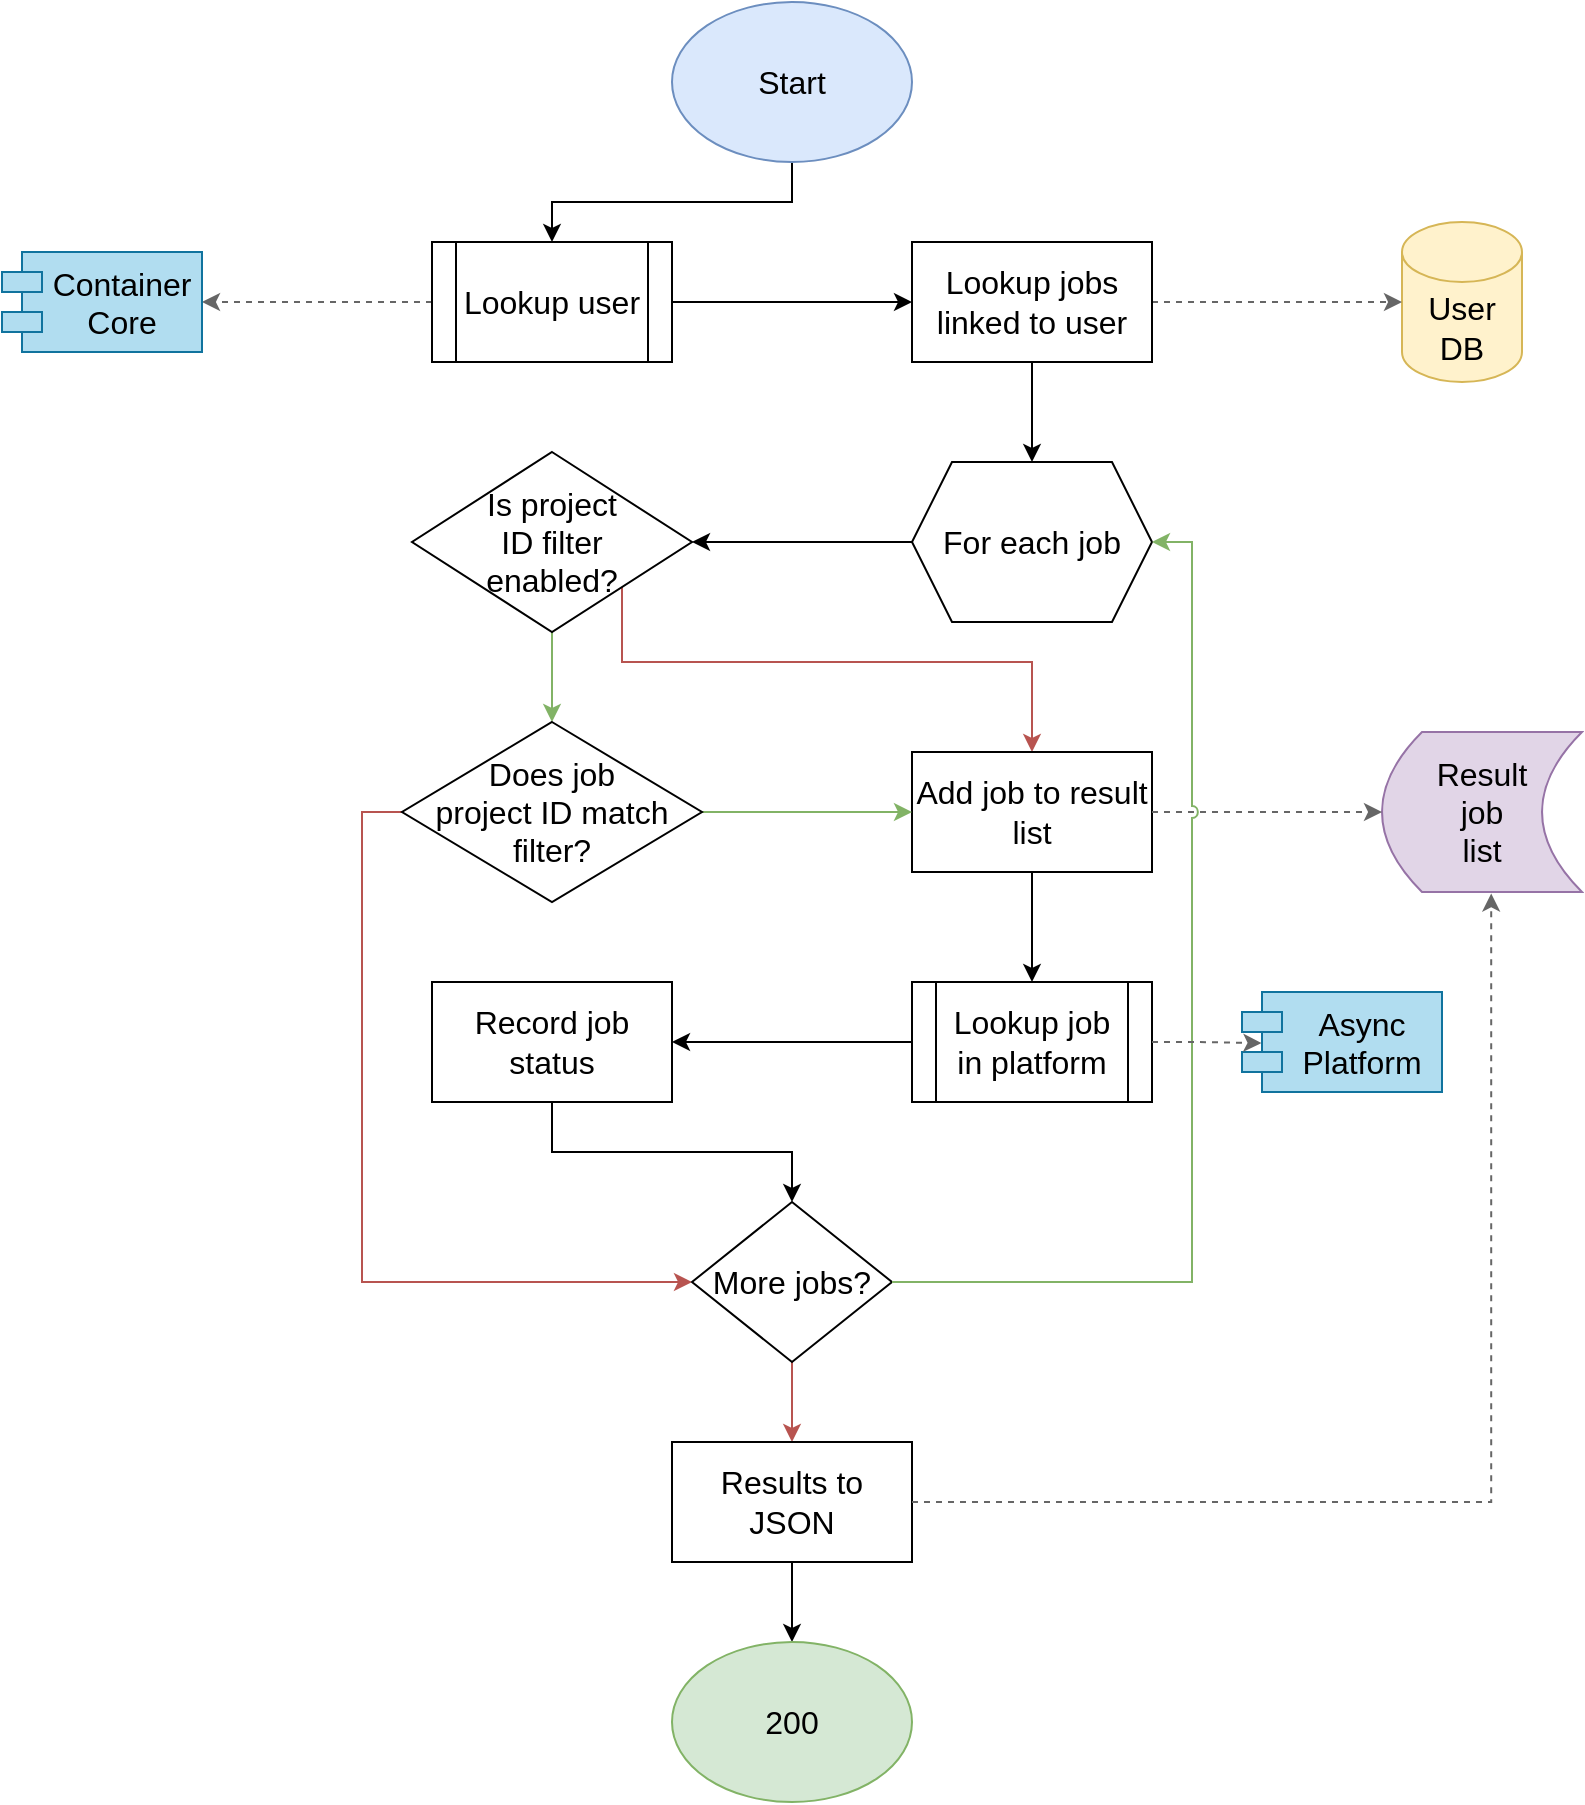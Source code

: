 <mxfile version="20.6.0" type="device"><diagram id="GTF3e8uNl6IzzknXnbbq" name="Page-1"><mxGraphModel dx="1910" dy="1056" grid="1" gridSize="10" guides="1" tooltips="1" connect="1" arrows="1" fold="1" page="1" pageScale="1" pageWidth="850" pageHeight="1100" math="0" shadow="0"><root><mxCell id="0"/><mxCell id="1" parent="0"/><mxCell id="ARR8MKOQrqhYIIM9Qxc1-23" style="edgeStyle=orthogonalEdgeStyle;rounded=0;orthogonalLoop=1;jettySize=auto;html=1;exitX=0.5;exitY=1;exitDx=0;exitDy=0;entryX=0.5;entryY=0;entryDx=0;entryDy=0;strokeColor=#000000;fontSize=16;" edge="1" parent="1" source="ARR8MKOQrqhYIIM9Qxc1-1" target="ARR8MKOQrqhYIIM9Qxc1-2"><mxGeometry relative="1" as="geometry"/></mxCell><mxCell id="ARR8MKOQrqhYIIM9Qxc1-1" value="Start" style="ellipse;whiteSpace=wrap;html=1;fontSize=16;fillColor=#dae8fc;strokeColor=#6c8ebf;" vertex="1" parent="1"><mxGeometry x="365" width="120" height="80" as="geometry"/></mxCell><mxCell id="ARR8MKOQrqhYIIM9Qxc1-25" style="edgeStyle=orthogonalEdgeStyle;rounded=0;orthogonalLoop=1;jettySize=auto;html=1;entryX=1;entryY=0.5;entryDx=0;entryDy=0;dashed=1;strokeColor=#666666;fontSize=16;" edge="1" parent="1" source="ARR8MKOQrqhYIIM9Qxc1-2" target="ARR8MKOQrqhYIIM9Qxc1-24"><mxGeometry relative="1" as="geometry"/></mxCell><mxCell id="ARR8MKOQrqhYIIM9Qxc1-29" style="edgeStyle=orthogonalEdgeStyle;rounded=0;orthogonalLoop=1;jettySize=auto;html=1;strokeColor=#000000;fontSize=16;" edge="1" parent="1" source="ARR8MKOQrqhYIIM9Qxc1-2" target="ARR8MKOQrqhYIIM9Qxc1-4"><mxGeometry relative="1" as="geometry"/></mxCell><mxCell id="ARR8MKOQrqhYIIM9Qxc1-2" value="Lookup user" style="shape=process;whiteSpace=wrap;html=1;backgroundOutline=1;fontSize=16;" vertex="1" parent="1"><mxGeometry x="245" y="120" width="120" height="60" as="geometry"/></mxCell><mxCell id="ARR8MKOQrqhYIIM9Qxc1-3" value="User&lt;br&gt;DB" style="shape=cylinder3;whiteSpace=wrap;html=1;boundedLbl=1;backgroundOutline=1;size=15;fontSize=16;fillColor=#fff2cc;strokeColor=#d6b656;" vertex="1" parent="1"><mxGeometry x="730" y="110" width="60" height="80" as="geometry"/></mxCell><mxCell id="ARR8MKOQrqhYIIM9Qxc1-28" style="edgeStyle=orthogonalEdgeStyle;rounded=0;orthogonalLoop=1;jettySize=auto;html=1;entryX=0;entryY=0.5;entryDx=0;entryDy=0;entryPerimeter=0;dashed=1;strokeColor=#666666;fontSize=16;" edge="1" parent="1" source="ARR8MKOQrqhYIIM9Qxc1-4" target="ARR8MKOQrqhYIIM9Qxc1-3"><mxGeometry relative="1" as="geometry"/></mxCell><mxCell id="ARR8MKOQrqhYIIM9Qxc1-30" style="edgeStyle=orthogonalEdgeStyle;rounded=0;orthogonalLoop=1;jettySize=auto;html=1;exitX=0.5;exitY=1;exitDx=0;exitDy=0;entryX=0.5;entryY=0;entryDx=0;entryDy=0;strokeColor=#000000;fontSize=16;" edge="1" parent="1" source="ARR8MKOQrqhYIIM9Qxc1-4" target="ARR8MKOQrqhYIIM9Qxc1-8"><mxGeometry relative="1" as="geometry"/></mxCell><mxCell id="ARR8MKOQrqhYIIM9Qxc1-4" value="Lookup jobs linked to user" style="rounded=0;whiteSpace=wrap;html=1;fontSize=16;" vertex="1" parent="1"><mxGeometry x="485" y="120" width="120" height="60" as="geometry"/></mxCell><mxCell id="ARR8MKOQrqhYIIM9Qxc1-32" style="edgeStyle=orthogonalEdgeStyle;rounded=0;orthogonalLoop=1;jettySize=auto;html=1;exitX=0.5;exitY=1;exitDx=0;exitDy=0;strokeColor=#82b366;fontSize=16;fillColor=#d5e8d4;" edge="1" parent="1" source="ARR8MKOQrqhYIIM9Qxc1-5" target="ARR8MKOQrqhYIIM9Qxc1-15"><mxGeometry relative="1" as="geometry"/></mxCell><mxCell id="ARR8MKOQrqhYIIM9Qxc1-33" style="edgeStyle=orthogonalEdgeStyle;rounded=0;orthogonalLoop=1;jettySize=auto;html=1;entryX=0.5;entryY=0;entryDx=0;entryDy=0;strokeColor=#b85450;fontSize=16;exitX=1;exitY=1;exitDx=0;exitDy=0;fillColor=#f8cecc;" edge="1" parent="1" source="ARR8MKOQrqhYIIM9Qxc1-5" target="ARR8MKOQrqhYIIM9Qxc1-13"><mxGeometry relative="1" as="geometry"><Array as="points"><mxPoint x="340" y="330"/><mxPoint x="545" y="330"/></Array></mxGeometry></mxCell><mxCell id="ARR8MKOQrqhYIIM9Qxc1-5" value="Is project&lt;br&gt;ID filter&lt;br&gt;enabled?" style="rhombus;whiteSpace=wrap;html=1;fontSize=16;" vertex="1" parent="1"><mxGeometry x="235" y="225" width="140" height="90" as="geometry"/></mxCell><mxCell id="ARR8MKOQrqhYIIM9Qxc1-6" value="Result&lt;br&gt;job&lt;br&gt;list" style="shape=dataStorage;whiteSpace=wrap;html=1;fixedSize=1;fontSize=16;fillColor=#e1d5e7;strokeColor=#9673a6;" vertex="1" parent="1"><mxGeometry x="720" y="365" width="100" height="80" as="geometry"/></mxCell><mxCell id="ARR8MKOQrqhYIIM9Qxc1-7" value="Async&#10;Platform" style="shape=module;align=left;spacingLeft=20;align=center;verticalAlign=top;fontSize=16;fillColor=#b1ddf0;strokeColor=#10739e;" vertex="1" parent="1"><mxGeometry x="650" y="495" width="100" height="50" as="geometry"/></mxCell><mxCell id="ARR8MKOQrqhYIIM9Qxc1-31" style="edgeStyle=orthogonalEdgeStyle;rounded=0;orthogonalLoop=1;jettySize=auto;html=1;exitX=0;exitY=0.5;exitDx=0;exitDy=0;entryX=1;entryY=0.5;entryDx=0;entryDy=0;strokeColor=#000000;fontSize=16;" edge="1" parent="1" source="ARR8MKOQrqhYIIM9Qxc1-8" target="ARR8MKOQrqhYIIM9Qxc1-5"><mxGeometry relative="1" as="geometry"/></mxCell><mxCell id="ARR8MKOQrqhYIIM9Qxc1-8" value="For each job" style="shape=hexagon;perimeter=hexagonPerimeter2;whiteSpace=wrap;html=1;fixedSize=1;fontSize=16;" vertex="1" parent="1"><mxGeometry x="485" y="230" width="120" height="80" as="geometry"/></mxCell><mxCell id="ARR8MKOQrqhYIIM9Qxc1-34" style="edgeStyle=orthogonalEdgeStyle;rounded=0;orthogonalLoop=1;jettySize=auto;html=1;exitX=0.5;exitY=1;exitDx=0;exitDy=0;entryX=0.5;entryY=0;entryDx=0;entryDy=0;strokeColor=#000000;fontSize=16;" edge="1" parent="1" source="ARR8MKOQrqhYIIM9Qxc1-13" target="ARR8MKOQrqhYIIM9Qxc1-19"><mxGeometry relative="1" as="geometry"/></mxCell><mxCell id="ARR8MKOQrqhYIIM9Qxc1-13" value="Add job to result list" style="rounded=0;whiteSpace=wrap;html=1;fontSize=16;" vertex="1" parent="1"><mxGeometry x="485" y="375" width="120" height="60" as="geometry"/></mxCell><mxCell id="ARR8MKOQrqhYIIM9Qxc1-36" style="edgeStyle=orthogonalEdgeStyle;rounded=0;orthogonalLoop=1;jettySize=auto;html=1;exitX=1;exitY=0.5;exitDx=0;exitDy=0;entryX=0;entryY=0.5;entryDx=0;entryDy=0;strokeColor=#82b366;fontSize=16;fillColor=#d5e8d4;" edge="1" parent="1" source="ARR8MKOQrqhYIIM9Qxc1-15" target="ARR8MKOQrqhYIIM9Qxc1-13"><mxGeometry relative="1" as="geometry"/></mxCell><mxCell id="ARR8MKOQrqhYIIM9Qxc1-37" style="edgeStyle=orthogonalEdgeStyle;rounded=0;orthogonalLoop=1;jettySize=auto;html=1;exitX=0;exitY=0.5;exitDx=0;exitDy=0;entryX=0;entryY=0.5;entryDx=0;entryDy=0;strokeColor=#b85450;fontSize=16;fillColor=#f8cecc;" edge="1" parent="1" source="ARR8MKOQrqhYIIM9Qxc1-15" target="ARR8MKOQrqhYIIM9Qxc1-16"><mxGeometry relative="1" as="geometry"/></mxCell><mxCell id="ARR8MKOQrqhYIIM9Qxc1-15" value="Does job&lt;br&gt;project ID match filter?" style="rhombus;whiteSpace=wrap;html=1;fontSize=16;" vertex="1" parent="1"><mxGeometry x="230" y="360" width="150" height="90" as="geometry"/></mxCell><mxCell id="ARR8MKOQrqhYIIM9Qxc1-39" style="edgeStyle=orthogonalEdgeStyle;rounded=0;orthogonalLoop=1;jettySize=auto;html=1;exitX=0.5;exitY=1;exitDx=0;exitDy=0;entryX=0.5;entryY=0;entryDx=0;entryDy=0;strokeColor=#b85450;fontSize=16;fillColor=#f8cecc;" edge="1" parent="1" source="ARR8MKOQrqhYIIM9Qxc1-16" target="ARR8MKOQrqhYIIM9Qxc1-21"><mxGeometry relative="1" as="geometry"/></mxCell><mxCell id="ARR8MKOQrqhYIIM9Qxc1-16" value="More jobs?" style="rhombus;whiteSpace=wrap;html=1;fontSize=16;" vertex="1" parent="1"><mxGeometry x="375" y="600" width="100" height="80" as="geometry"/></mxCell><mxCell id="ARR8MKOQrqhYIIM9Qxc1-35" style="edgeStyle=orthogonalEdgeStyle;rounded=0;orthogonalLoop=1;jettySize=auto;html=1;exitX=0;exitY=0.5;exitDx=0;exitDy=0;entryX=1;entryY=0.5;entryDx=0;entryDy=0;strokeColor=#000000;fontSize=16;" edge="1" parent="1" source="ARR8MKOQrqhYIIM9Qxc1-19" target="ARR8MKOQrqhYIIM9Qxc1-20"><mxGeometry relative="1" as="geometry"/></mxCell><mxCell id="ARR8MKOQrqhYIIM9Qxc1-19" value="Lookup job in platform" style="shape=process;whiteSpace=wrap;html=1;backgroundOutline=1;fontSize=16;" vertex="1" parent="1"><mxGeometry x="485" y="490" width="120" height="60" as="geometry"/></mxCell><mxCell id="ARR8MKOQrqhYIIM9Qxc1-43" style="edgeStyle=orthogonalEdgeStyle;rounded=0;orthogonalLoop=1;jettySize=auto;html=1;exitX=0.5;exitY=1;exitDx=0;exitDy=0;entryX=0.5;entryY=0;entryDx=0;entryDy=0;strokeColor=#000000;fontSize=16;" edge="1" parent="1" source="ARR8MKOQrqhYIIM9Qxc1-20" target="ARR8MKOQrqhYIIM9Qxc1-16"><mxGeometry relative="1" as="geometry"/></mxCell><mxCell id="ARR8MKOQrqhYIIM9Qxc1-20" value="Record job status" style="rounded=0;whiteSpace=wrap;html=1;fontSize=16;" vertex="1" parent="1"><mxGeometry x="245" y="490" width="120" height="60" as="geometry"/></mxCell><mxCell id="ARR8MKOQrqhYIIM9Qxc1-40" style="edgeStyle=orthogonalEdgeStyle;rounded=0;orthogonalLoop=1;jettySize=auto;html=1;entryX=0.5;entryY=0;entryDx=0;entryDy=0;strokeColor=#000000;fontSize=16;" edge="1" parent="1" source="ARR8MKOQrqhYIIM9Qxc1-21" target="ARR8MKOQrqhYIIM9Qxc1-22"><mxGeometry relative="1" as="geometry"/></mxCell><mxCell id="ARR8MKOQrqhYIIM9Qxc1-21" value="Results to JSON" style="rounded=0;whiteSpace=wrap;html=1;fontSize=16;" vertex="1" parent="1"><mxGeometry x="365" y="720" width="120" height="60" as="geometry"/></mxCell><mxCell id="ARR8MKOQrqhYIIM9Qxc1-22" value="200" style="ellipse;whiteSpace=wrap;html=1;fontSize=16;fillColor=#d5e8d4;strokeColor=#82b366;" vertex="1" parent="1"><mxGeometry x="365" y="820" width="120" height="80" as="geometry"/></mxCell><mxCell id="ARR8MKOQrqhYIIM9Qxc1-24" value="Container&#10;Core" style="shape=module;align=left;spacingLeft=20;align=center;verticalAlign=top;fontSize=16;fillColor=#b1ddf0;strokeColor=#10739e;" vertex="1" parent="1"><mxGeometry x="30" y="125" width="100" height="50" as="geometry"/></mxCell><mxCell id="ARR8MKOQrqhYIIM9Qxc1-46" style="edgeStyle=orthogonalEdgeStyle;rounded=0;orthogonalLoop=1;jettySize=auto;html=1;exitX=1;exitY=0.5;exitDx=0;exitDy=0;entryX=0;entryY=0.5;entryDx=0;entryDy=0;dashed=1;strokeColor=#666666;fontSize=16;" edge="1" parent="1" source="ARR8MKOQrqhYIIM9Qxc1-13" target="ARR8MKOQrqhYIIM9Qxc1-6"><mxGeometry relative="1" as="geometry"><mxPoint x="485" y="650" as="sourcePoint"/><mxPoint x="615" y="280" as="targetPoint"/></mxGeometry></mxCell><mxCell id="ARR8MKOQrqhYIIM9Qxc1-48" style="edgeStyle=orthogonalEdgeStyle;rounded=0;orthogonalLoop=1;jettySize=auto;html=1;exitX=1;exitY=0.5;exitDx=0;exitDy=0;entryX=0.546;entryY=1.009;entryDx=0;entryDy=0;dashed=1;strokeColor=#666666;fontSize=16;entryPerimeter=0;" edge="1" parent="1" source="ARR8MKOQrqhYIIM9Qxc1-21" target="ARR8MKOQrqhYIIM9Qxc1-6"><mxGeometry relative="1" as="geometry"><mxPoint x="495" y="660" as="sourcePoint"/><mxPoint x="625" y="290" as="targetPoint"/></mxGeometry></mxCell><mxCell id="ARR8MKOQrqhYIIM9Qxc1-38" style="edgeStyle=orthogonalEdgeStyle;rounded=0;orthogonalLoop=1;jettySize=auto;html=1;exitX=1;exitY=0.5;exitDx=0;exitDy=0;entryX=1;entryY=0.5;entryDx=0;entryDy=0;strokeColor=#82b366;fontSize=16;fillColor=#d5e8d4;jumpStyle=arc;" edge="1" parent="1" source="ARR8MKOQrqhYIIM9Qxc1-16" target="ARR8MKOQrqhYIIM9Qxc1-8"><mxGeometry relative="1" as="geometry"/></mxCell><mxCell id="ARR8MKOQrqhYIIM9Qxc1-49" style="edgeStyle=orthogonalEdgeStyle;rounded=0;orthogonalLoop=1;jettySize=auto;html=1;exitX=1;exitY=0.5;exitDx=0;exitDy=0;entryX=0.097;entryY=0.511;entryDx=0;entryDy=0;dashed=1;strokeColor=#666666;fontSize=16;entryPerimeter=0;" edge="1" parent="1" source="ARR8MKOQrqhYIIM9Qxc1-19" target="ARR8MKOQrqhYIIM9Qxc1-7"><mxGeometry relative="1" as="geometry"><mxPoint x="615" y="415" as="sourcePoint"/><mxPoint x="730" y="415" as="targetPoint"/></mxGeometry></mxCell></root></mxGraphModel></diagram></mxfile>